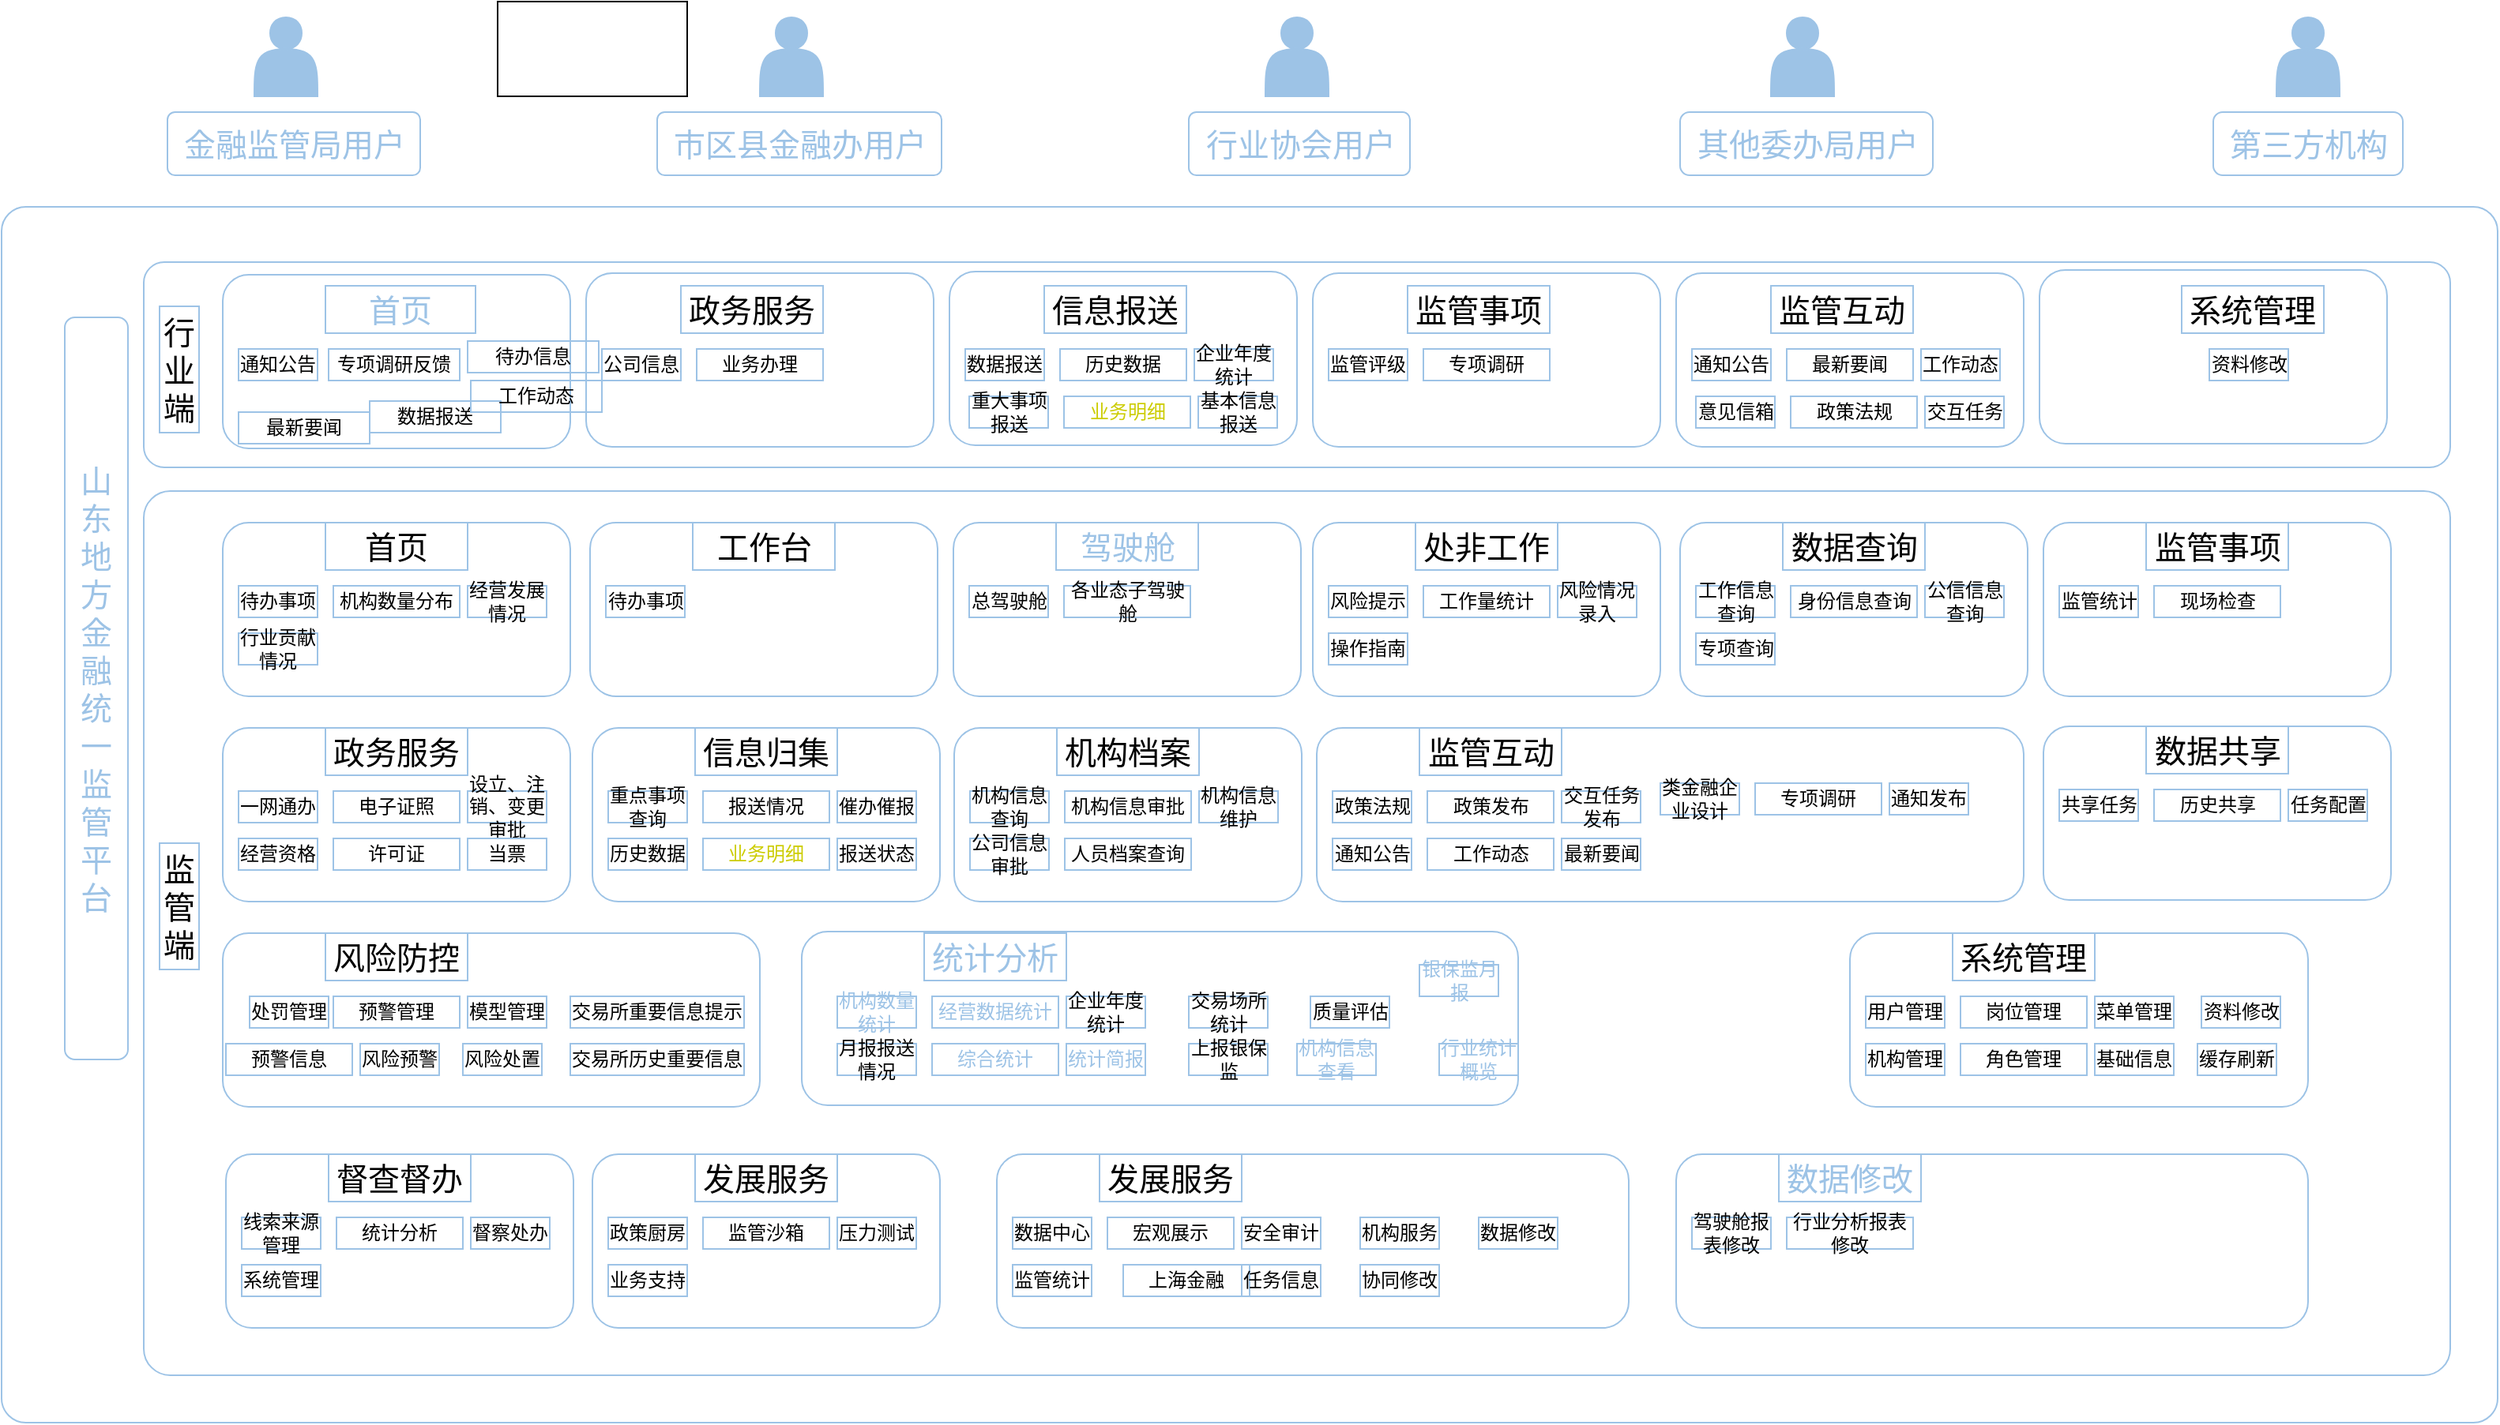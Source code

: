 <mxfile version="21.3.4" type="github">
  <diagram name="第 1 页" id="MV3o43IdLmot7RDqP8pI">
    <mxGraphModel dx="792" dy="514" grid="1" gridSize="10" guides="1" tooltips="1" connect="1" arrows="1" fold="1" page="1" pageScale="1" pageWidth="827" pageHeight="1169" math="0" shadow="0">
      <root>
        <mxCell id="0" />
        <mxCell id="1" parent="0" />
        <mxCell id="Glt5fxQ_8E8wL3YPpG3F-2" value="" style="shape=actor;whiteSpace=wrap;html=1;fillColor=#9DC3E6;strokeColor=#9DC3E6;" parent="1" vertex="1">
          <mxGeometry x="200" y="40" width="40" height="50" as="geometry" />
        </mxCell>
        <mxCell id="Glt5fxQ_8E8wL3YPpG3F-7" value="&lt;font color=&quot;#9dc3e6&quot;&gt;金融监管局用户&lt;/font&gt;" style="text;html=1;align=center;verticalAlign=middle;resizable=0;points=[];autosize=1;strokeColor=#9DC3E6;fillColor=none;fontSize=20;arcSize=12;rounded=1;imageWidth=24;" parent="1" vertex="1">
          <mxGeometry x="145" y="100" width="160" height="40" as="geometry" />
        </mxCell>
        <mxCell id="aRTXH67dhM7J8I6KlZtX-1" value="" style="rounded=1;whiteSpace=wrap;html=1;strokeColor=#9DC3E6;arcSize=2;" parent="1" vertex="1">
          <mxGeometry x="40" y="160" width="1580" height="770" as="geometry" />
        </mxCell>
        <mxCell id="aRTXH67dhM7J8I6KlZtX-2" value="" style="rounded=1;whiteSpace=wrap;html=1;strokeColor=#9DC3E6;arcSize=10;" parent="1" vertex="1">
          <mxGeometry x="130" y="195" width="1460" height="130" as="geometry" />
        </mxCell>
        <mxCell id="aRTXH67dhM7J8I6KlZtX-3" value="" style="rounded=1;whiteSpace=wrap;html=1;strokeColor=#9DC3E6;arcSize=3;" parent="1" vertex="1">
          <mxGeometry x="130" y="340" width="1460" height="560" as="geometry" />
        </mxCell>
        <mxCell id="aRTXH67dhM7J8I6KlZtX-5" value="&lt;font style=&quot;font-size: 20px;&quot;&gt;行业端&lt;/font&gt;" style="text;html=1;strokeColor=#9DC3E6;fillColor=none;align=center;verticalAlign=middle;whiteSpace=wrap;rounded=0;" parent="1" vertex="1">
          <mxGeometry x="140" y="223" width="25" height="80" as="geometry" />
        </mxCell>
        <mxCell id="aRTXH67dhM7J8I6KlZtX-6" value="监管端" style="text;html=1;strokeColor=#9DC3E6;fillColor=none;align=center;verticalAlign=middle;whiteSpace=wrap;rounded=0;fontSize=20;" parent="1" vertex="1">
          <mxGeometry x="140" y="563" width="25" height="80" as="geometry" />
        </mxCell>
        <mxCell id="aRTXH67dhM7J8I6KlZtX-10" value="&lt;font color=&quot;#9dc3e6&quot;&gt;山东地方金融统一监管平台&lt;/font&gt;" style="text;html=1;strokeColor=#9DC3E6;fillColor=none;align=center;verticalAlign=middle;whiteSpace=wrap;rounded=1;fontSize=20;arcSize=16;" parent="1" vertex="1">
          <mxGeometry x="80" y="230" width="40" height="470" as="geometry" />
        </mxCell>
        <mxCell id="aRTXH67dhM7J8I6KlZtX-11" value="" style="rounded=1;whiteSpace=wrap;html=1;strokeColor=#9DC3E6;" parent="1" vertex="1">
          <mxGeometry x="180" y="203" width="220" height="110" as="geometry" />
        </mxCell>
        <mxCell id="aRTXH67dhM7J8I6KlZtX-12" value="&lt;font color=&quot;#9dc3e6&quot;&gt;首页&lt;/font&gt;" style="text;html=1;strokeColor=#9DC3E6;fillColor=none;align=center;verticalAlign=middle;whiteSpace=wrap;rounded=0;fontSize=20;" parent="1" vertex="1">
          <mxGeometry x="245" y="210" width="95" height="30" as="geometry" />
        </mxCell>
        <mxCell id="aRTXH67dhM7J8I6KlZtX-17" value="&lt;font color=&quot;#9dc3e6&quot;&gt;市区县金融办用户&lt;/font&gt;" style="text;html=1;align=center;verticalAlign=middle;resizable=0;points=[];autosize=1;strokeColor=#9DC3E6;fillColor=none;fontSize=20;rounded=1;arcSize=12;" parent="1" vertex="1">
          <mxGeometry x="455" y="100" width="180" height="40" as="geometry" />
        </mxCell>
        <mxCell id="aRTXH67dhM7J8I6KlZtX-19" value="&lt;font color=&quot;#9dc3e6&quot;&gt;行业协会用户&lt;/font&gt;" style="text;html=1;align=center;verticalAlign=middle;resizable=0;points=[];autosize=1;strokeColor=#9DC3E6;fillColor=none;fontSize=20;rounded=1;arcSize=12;" parent="1" vertex="1">
          <mxGeometry x="791.5" y="100" width="140" height="40" as="geometry" />
        </mxCell>
        <mxCell id="aRTXH67dhM7J8I6KlZtX-21" value="&lt;font color=&quot;#9dc3e6&quot;&gt;其他委办局用户&lt;/font&gt;" style="text;html=1;align=center;verticalAlign=middle;resizable=0;points=[];autosize=1;strokeColor=#9DC3E6;fillColor=none;fontSize=20;rounded=1;" parent="1" vertex="1">
          <mxGeometry x="1102.5" y="100" width="160" height="40" as="geometry" />
        </mxCell>
        <mxCell id="aRTXH67dhM7J8I6KlZtX-23" value="&lt;font color=&quot;#9dc3e6&quot;&gt;第三方机构&lt;/font&gt;" style="text;html=1;align=center;verticalAlign=middle;resizable=0;points=[];autosize=1;strokeColor=#9DC3E6;fillColor=none;fontSize=20;rounded=1;" parent="1" vertex="1">
          <mxGeometry x="1440" y="100" width="120" height="40" as="geometry" />
        </mxCell>
        <mxCell id="aRTXH67dhM7J8I6KlZtX-24" value="&lt;p class=&quot;MsoNormal&quot;&gt;通知公告&lt;/p&gt;" style="text;html=1;strokeColor=#9DC3E6;fillColor=none;align=center;verticalAlign=middle;whiteSpace=wrap;rounded=0;" parent="1" vertex="1">
          <mxGeometry x="190" y="250" width="50" height="20" as="geometry" />
        </mxCell>
        <mxCell id="aRTXH67dhM7J8I6KlZtX-25" value="专项调研反馈" style="text;html=1;strokeColor=#9DC3E6;fillColor=none;align=center;verticalAlign=middle;whiteSpace=wrap;rounded=0;" parent="1" vertex="1">
          <mxGeometry x="247" y="250" width="83" height="20" as="geometry" />
        </mxCell>
        <mxCell id="aRTXH67dhM7J8I6KlZtX-28" value="" style="rounded=1;whiteSpace=wrap;html=1;strokeColor=#9DC3E6;" parent="1" vertex="1">
          <mxGeometry x="410" y="202" width="220" height="110" as="geometry" />
        </mxCell>
        <mxCell id="aRTXH67dhM7J8I6KlZtX-29" value="公司信息" style="text;html=1;strokeColor=#9DC3E6;fillColor=none;align=center;verticalAlign=middle;whiteSpace=wrap;rounded=0;" parent="1" vertex="1">
          <mxGeometry x="420" y="250" width="50" height="20" as="geometry" />
        </mxCell>
        <mxCell id="aRTXH67dhM7J8I6KlZtX-30" value="业务办理" style="text;html=1;strokeColor=#9DC3E6;fillColor=none;align=center;verticalAlign=middle;whiteSpace=wrap;rounded=0;" parent="1" vertex="1">
          <mxGeometry x="480" y="250" width="80" height="20" as="geometry" />
        </mxCell>
        <mxCell id="aRTXH67dhM7J8I6KlZtX-32" value="政务服务" style="text;html=1;strokeColor=#9DC3E6;fillColor=none;align=center;verticalAlign=middle;whiteSpace=wrap;rounded=0;fontSize=20;" parent="1" vertex="1">
          <mxGeometry x="470" y="210" width="90" height="30" as="geometry" />
        </mxCell>
        <mxCell id="aRTXH67dhM7J8I6KlZtX-39" value="" style="rounded=1;whiteSpace=wrap;html=1;strokeColor=#9DC3E6;" parent="1" vertex="1">
          <mxGeometry x="640" y="201" width="220" height="110" as="geometry" />
        </mxCell>
        <mxCell id="aRTXH67dhM7J8I6KlZtX-40" value="数据报送" style="text;html=1;strokeColor=#9DC3E6;fillColor=none;align=center;verticalAlign=middle;whiteSpace=wrap;rounded=0;" parent="1" vertex="1">
          <mxGeometry x="650" y="250" width="50" height="20" as="geometry" />
        </mxCell>
        <mxCell id="aRTXH67dhM7J8I6KlZtX-41" value="历史数据" style="text;html=1;strokeColor=#9DC3E6;fillColor=none;align=center;verticalAlign=middle;whiteSpace=wrap;rounded=0;" parent="1" vertex="1">
          <mxGeometry x="710" y="250" width="80" height="20" as="geometry" />
        </mxCell>
        <mxCell id="aRTXH67dhM7J8I6KlZtX-42" value="企业年度统计" style="text;html=1;strokeColor=#9DC3E6;fillColor=none;align=center;verticalAlign=middle;whiteSpace=wrap;rounded=0;" parent="1" vertex="1">
          <mxGeometry x="795" y="250" width="50" height="20" as="geometry" />
        </mxCell>
        <mxCell id="aRTXH67dhM7J8I6KlZtX-43" value="信息报送" style="text;html=1;strokeColor=#9DC3E6;fillColor=none;align=center;verticalAlign=middle;whiteSpace=wrap;rounded=0;fontSize=20;" parent="1" vertex="1">
          <mxGeometry x="700" y="210" width="90" height="30" as="geometry" />
        </mxCell>
        <mxCell id="aRTXH67dhM7J8I6KlZtX-44" value="重大事项报送" style="text;html=1;strokeColor=#9DC3E6;fillColor=none;align=center;verticalAlign=middle;whiteSpace=wrap;rounded=0;" parent="1" vertex="1">
          <mxGeometry x="652.5" y="280" width="50" height="20" as="geometry" />
        </mxCell>
        <mxCell id="aRTXH67dhM7J8I6KlZtX-45" value="&lt;font&gt;业务明细&lt;/font&gt;" style="text;html=1;strokeColor=#9DC3E6;fillColor=none;align=center;verticalAlign=middle;whiteSpace=wrap;rounded=0;fontColor=#CCCC00;" parent="1" vertex="1">
          <mxGeometry x="712.5" y="280" width="80" height="20" as="geometry" />
        </mxCell>
        <mxCell id="aRTXH67dhM7J8I6KlZtX-46" value="基本信息报送" style="text;html=1;strokeColor=#9DC3E6;fillColor=none;align=center;verticalAlign=middle;whiteSpace=wrap;rounded=0;" parent="1" vertex="1">
          <mxGeometry x="797.5" y="280" width="50" height="20" as="geometry" />
        </mxCell>
        <mxCell id="aRTXH67dhM7J8I6KlZtX-47" value="" style="rounded=1;whiteSpace=wrap;html=1;strokeColor=#9DC3E6;" parent="1" vertex="1">
          <mxGeometry x="870" y="202" width="220" height="110" as="geometry" />
        </mxCell>
        <mxCell id="aRTXH67dhM7J8I6KlZtX-48" value="监管评级" style="text;html=1;strokeColor=#9DC3E6;fillColor=none;align=center;verticalAlign=middle;whiteSpace=wrap;rounded=0;" parent="1" vertex="1">
          <mxGeometry x="880" y="250" width="50" height="20" as="geometry" />
        </mxCell>
        <mxCell id="aRTXH67dhM7J8I6KlZtX-49" value="专项调研" style="text;html=1;strokeColor=#9DC3E6;fillColor=none;align=center;verticalAlign=middle;whiteSpace=wrap;rounded=0;" parent="1" vertex="1">
          <mxGeometry x="940" y="250" width="80" height="20" as="geometry" />
        </mxCell>
        <mxCell id="aRTXH67dhM7J8I6KlZtX-51" value="监管事项" style="text;html=1;strokeColor=#9DC3E6;fillColor=none;align=center;verticalAlign=middle;whiteSpace=wrap;rounded=0;fontSize=20;" parent="1" vertex="1">
          <mxGeometry x="930" y="210" width="90" height="30" as="geometry" />
        </mxCell>
        <mxCell id="aRTXH67dhM7J8I6KlZtX-60" value="" style="rounded=1;whiteSpace=wrap;html=1;strokeColor=#9DC3E6;" parent="1" vertex="1">
          <mxGeometry x="1100" y="202" width="220" height="110" as="geometry" />
        </mxCell>
        <mxCell id="aRTXH67dhM7J8I6KlZtX-61" value="通知公告" style="text;html=1;strokeColor=#9DC3E6;fillColor=none;align=center;verticalAlign=middle;whiteSpace=wrap;rounded=0;" parent="1" vertex="1">
          <mxGeometry x="1110" y="250" width="50" height="20" as="geometry" />
        </mxCell>
        <mxCell id="aRTXH67dhM7J8I6KlZtX-62" value="最新要闻" style="text;html=1;strokeColor=#9DC3E6;fillColor=none;align=center;verticalAlign=middle;whiteSpace=wrap;rounded=0;" parent="1" vertex="1">
          <mxGeometry x="1170" y="250" width="80" height="20" as="geometry" />
        </mxCell>
        <mxCell id="aRTXH67dhM7J8I6KlZtX-63" value="工作动态" style="text;html=1;strokeColor=#9DC3E6;fillColor=none;align=center;verticalAlign=middle;whiteSpace=wrap;rounded=0;" parent="1" vertex="1">
          <mxGeometry x="1255" y="250" width="50" height="20" as="geometry" />
        </mxCell>
        <mxCell id="aRTXH67dhM7J8I6KlZtX-64" value="监管互动" style="text;html=1;strokeColor=#9DC3E6;fillColor=none;align=center;verticalAlign=middle;whiteSpace=wrap;rounded=0;fontSize=20;" parent="1" vertex="1">
          <mxGeometry x="1160" y="210" width="90" height="30" as="geometry" />
        </mxCell>
        <mxCell id="aRTXH67dhM7J8I6KlZtX-65" value="意见信箱" style="text;html=1;strokeColor=#9DC3E6;fillColor=none;align=center;verticalAlign=middle;whiteSpace=wrap;rounded=0;" parent="1" vertex="1">
          <mxGeometry x="1112.5" y="280" width="50" height="20" as="geometry" />
        </mxCell>
        <mxCell id="aRTXH67dhM7J8I6KlZtX-66" value="政策法规" style="text;html=1;strokeColor=#9DC3E6;fillColor=none;align=center;verticalAlign=middle;whiteSpace=wrap;rounded=0;" parent="1" vertex="1">
          <mxGeometry x="1172.5" y="280" width="80" height="20" as="geometry" />
        </mxCell>
        <mxCell id="aRTXH67dhM7J8I6KlZtX-67" value="交互任务" style="text;html=1;strokeColor=#9DC3E6;fillColor=none;align=center;verticalAlign=middle;whiteSpace=wrap;rounded=0;" parent="1" vertex="1">
          <mxGeometry x="1257.5" y="280" width="50" height="20" as="geometry" />
        </mxCell>
        <mxCell id="aRTXH67dhM7J8I6KlZtX-74" value="" style="rounded=1;whiteSpace=wrap;html=1;strokeColor=#9DC3E6;" parent="1" vertex="1">
          <mxGeometry x="1330" y="200" width="220" height="110" as="geometry" />
        </mxCell>
        <mxCell id="aRTXH67dhM7J8I6KlZtX-75" value="资料修改" style="text;html=1;strokeColor=#9DC3E6;fillColor=none;align=center;verticalAlign=middle;whiteSpace=wrap;rounded=0;" parent="1" vertex="1">
          <mxGeometry x="1437.5" y="250" width="50" height="20" as="geometry" />
        </mxCell>
        <mxCell id="aRTXH67dhM7J8I6KlZtX-78" value="系统管理" style="text;html=1;strokeColor=#9DC3E6;fillColor=none;align=center;verticalAlign=middle;whiteSpace=wrap;rounded=0;fontSize=20;" parent="1" vertex="1">
          <mxGeometry x="1420" y="210" width="90" height="30" as="geometry" />
        </mxCell>
        <mxCell id="aRTXH67dhM7J8I6KlZtX-82" value="" style="rounded=1;whiteSpace=wrap;html=1;strokeColor=#9DC3E6;" parent="1" vertex="1">
          <mxGeometry x="180" y="360" width="220" height="110" as="geometry" />
        </mxCell>
        <mxCell id="aRTXH67dhM7J8I6KlZtX-83" value="首页" style="text;html=1;strokeColor=#9DC3E6;fillColor=none;align=center;verticalAlign=middle;whiteSpace=wrap;rounded=0;fontSize=20;" parent="1" vertex="1">
          <mxGeometry x="245" y="360" width="90" height="30" as="geometry" />
        </mxCell>
        <mxCell id="aRTXH67dhM7J8I6KlZtX-84" value="待办事项" style="text;html=1;strokeColor=#9DC3E6;fillColor=none;align=center;verticalAlign=middle;whiteSpace=wrap;rounded=0;" parent="1" vertex="1">
          <mxGeometry x="190" y="400" width="50" height="20" as="geometry" />
        </mxCell>
        <mxCell id="aRTXH67dhM7J8I6KlZtX-85" value="&lt;p class=&quot;MsoNormal&quot;&gt;机构数量分布&lt;/p&gt;" style="text;html=1;strokeColor=#9DC3E6;fillColor=none;align=center;verticalAlign=middle;whiteSpace=wrap;rounded=0;" parent="1" vertex="1">
          <mxGeometry x="250" y="400" width="80" height="20" as="geometry" />
        </mxCell>
        <mxCell id="aRTXH67dhM7J8I6KlZtX-86" value="&lt;p class=&quot;MsoNormal&quot;&gt;经营发展情况&lt;/p&gt;" style="text;html=1;strokeColor=#9DC3E6;fillColor=none;align=center;verticalAlign=middle;whiteSpace=wrap;rounded=0;" parent="1" vertex="1">
          <mxGeometry x="335" y="400" width="50" height="20" as="geometry" />
        </mxCell>
        <mxCell id="aRTXH67dhM7J8I6KlZtX-87" value="&lt;p class=&quot;MsoNormal&quot;&gt;行业贡献情况&lt;/p&gt;" style="text;html=1;strokeColor=#9DC3E6;fillColor=none;align=center;verticalAlign=middle;whiteSpace=wrap;rounded=0;" parent="1" vertex="1">
          <mxGeometry x="190" y="430" width="50" height="20" as="geometry" />
        </mxCell>
        <mxCell id="aRTXH67dhM7J8I6KlZtX-90" value="" style="rounded=1;whiteSpace=wrap;html=1;strokeColor=#9DC3E6;" parent="1" vertex="1">
          <mxGeometry x="412.5" y="360" width="220" height="110" as="geometry" />
        </mxCell>
        <mxCell id="aRTXH67dhM7J8I6KlZtX-91" value="工作台" style="text;html=1;strokeColor=#9DC3E6;fillColor=none;align=center;verticalAlign=middle;whiteSpace=wrap;rounded=0;fontSize=20;" parent="1" vertex="1">
          <mxGeometry x="477.5" y="360" width="90" height="30" as="geometry" />
        </mxCell>
        <mxCell id="aRTXH67dhM7J8I6KlZtX-92" value="待办事项" style="text;html=1;strokeColor=#9DC3E6;fillColor=none;align=center;verticalAlign=middle;whiteSpace=wrap;rounded=0;" parent="1" vertex="1">
          <mxGeometry x="422.5" y="400" width="50" height="20" as="geometry" />
        </mxCell>
        <mxCell id="aRTXH67dhM7J8I6KlZtX-98" value="" style="rounded=1;whiteSpace=wrap;html=1;strokeColor=#9DC3E6;" parent="1" vertex="1">
          <mxGeometry x="642.5" y="360" width="220" height="110" as="geometry" />
        </mxCell>
        <mxCell id="aRTXH67dhM7J8I6KlZtX-99" value="&lt;font color=&quot;#9dc3e6&quot;&gt;驾驶舱&lt;/font&gt;" style="text;html=1;strokeColor=#9DC3E6;fillColor=none;align=center;verticalAlign=middle;whiteSpace=wrap;rounded=0;fontSize=20;" parent="1" vertex="1">
          <mxGeometry x="707.5" y="360" width="90" height="30" as="geometry" />
        </mxCell>
        <mxCell id="aRTXH67dhM7J8I6KlZtX-100" value="总驾驶舱" style="text;html=1;strokeColor=#9DC3E6;fillColor=none;align=center;verticalAlign=middle;whiteSpace=wrap;rounded=0;" parent="1" vertex="1">
          <mxGeometry x="652.5" y="400" width="50" height="20" as="geometry" />
        </mxCell>
        <mxCell id="aRTXH67dhM7J8I6KlZtX-101" value="各业态子驾驶舱" style="text;html=1;strokeColor=#9DC3E6;fillColor=none;align=center;verticalAlign=middle;whiteSpace=wrap;rounded=0;" parent="1" vertex="1">
          <mxGeometry x="712.5" y="400" width="80" height="20" as="geometry" />
        </mxCell>
        <mxCell id="aRTXH67dhM7J8I6KlZtX-106" value="" style="rounded=1;whiteSpace=wrap;html=1;strokeColor=#9DC3E6;" parent="1" vertex="1">
          <mxGeometry x="870" y="360" width="220" height="110" as="geometry" />
        </mxCell>
        <mxCell id="aRTXH67dhM7J8I6KlZtX-107" value="处非工作" style="text;html=1;strokeColor=#9DC3E6;fillColor=none;align=center;verticalAlign=middle;whiteSpace=wrap;rounded=0;fontSize=20;" parent="1" vertex="1">
          <mxGeometry x="935" y="360" width="90" height="30" as="geometry" />
        </mxCell>
        <mxCell id="aRTXH67dhM7J8I6KlZtX-108" value="风险提示" style="text;html=1;strokeColor=#9DC3E6;fillColor=none;align=center;verticalAlign=middle;whiteSpace=wrap;rounded=0;" parent="1" vertex="1">
          <mxGeometry x="880" y="400" width="50" height="20" as="geometry" />
        </mxCell>
        <mxCell id="aRTXH67dhM7J8I6KlZtX-109" value="工作量统计" style="text;html=1;strokeColor=#9DC3E6;fillColor=none;align=center;verticalAlign=middle;whiteSpace=wrap;rounded=0;" parent="1" vertex="1">
          <mxGeometry x="940" y="400" width="80" height="20" as="geometry" />
        </mxCell>
        <mxCell id="aRTXH67dhM7J8I6KlZtX-110" value="风险情况录入" style="text;html=1;strokeColor=#9DC3E6;fillColor=none;align=center;verticalAlign=middle;whiteSpace=wrap;rounded=0;" parent="1" vertex="1">
          <mxGeometry x="1025" y="400" width="50" height="20" as="geometry" />
        </mxCell>
        <mxCell id="aRTXH67dhM7J8I6KlZtX-111" value="操作指南" style="text;html=1;strokeColor=#9DC3E6;fillColor=none;align=center;verticalAlign=middle;whiteSpace=wrap;rounded=0;" parent="1" vertex="1">
          <mxGeometry x="880" y="430" width="50" height="20" as="geometry" />
        </mxCell>
        <mxCell id="aRTXH67dhM7J8I6KlZtX-114" value="" style="rounded=1;whiteSpace=wrap;html=1;strokeColor=#9DC3E6;" parent="1" vertex="1">
          <mxGeometry x="1102.5" y="360" width="220" height="110" as="geometry" />
        </mxCell>
        <mxCell id="aRTXH67dhM7J8I6KlZtX-115" value="数据查询" style="text;html=1;strokeColor=#9DC3E6;fillColor=none;align=center;verticalAlign=middle;whiteSpace=wrap;rounded=0;fontSize=20;" parent="1" vertex="1">
          <mxGeometry x="1167.5" y="360" width="90" height="30" as="geometry" />
        </mxCell>
        <mxCell id="aRTXH67dhM7J8I6KlZtX-116" value="工作信息查询" style="text;html=1;strokeColor=#9DC3E6;fillColor=none;align=center;verticalAlign=middle;whiteSpace=wrap;rounded=0;" parent="1" vertex="1">
          <mxGeometry x="1112.5" y="400" width="50" height="20" as="geometry" />
        </mxCell>
        <mxCell id="aRTXH67dhM7J8I6KlZtX-117" value="身份信息查询" style="text;html=1;strokeColor=#9DC3E6;fillColor=none;align=center;verticalAlign=middle;whiteSpace=wrap;rounded=0;" parent="1" vertex="1">
          <mxGeometry x="1172.5" y="400" width="80" height="20" as="geometry" />
        </mxCell>
        <mxCell id="aRTXH67dhM7J8I6KlZtX-118" value="公信信息查询" style="text;html=1;strokeColor=#9DC3E6;fillColor=none;align=center;verticalAlign=middle;whiteSpace=wrap;rounded=0;" parent="1" vertex="1">
          <mxGeometry x="1257.5" y="400" width="50" height="20" as="geometry" />
        </mxCell>
        <mxCell id="aRTXH67dhM7J8I6KlZtX-119" value="专项查询" style="text;html=1;strokeColor=#9DC3E6;fillColor=none;align=center;verticalAlign=middle;whiteSpace=wrap;rounded=0;" parent="1" vertex="1">
          <mxGeometry x="1112.5" y="430" width="50" height="20" as="geometry" />
        </mxCell>
        <mxCell id="aRTXH67dhM7J8I6KlZtX-122" value="" style="rounded=1;whiteSpace=wrap;html=1;strokeColor=#9DC3E6;" parent="1" vertex="1">
          <mxGeometry x="1332.5" y="360" width="220" height="110" as="geometry" />
        </mxCell>
        <mxCell id="aRTXH67dhM7J8I6KlZtX-123" value="监管事项" style="text;html=1;strokeColor=#9DC3E6;fillColor=none;align=center;verticalAlign=middle;whiteSpace=wrap;rounded=0;fontSize=20;" parent="1" vertex="1">
          <mxGeometry x="1397.5" y="360" width="90" height="30" as="geometry" />
        </mxCell>
        <mxCell id="aRTXH67dhM7J8I6KlZtX-124" value="监管统计" style="text;html=1;strokeColor=#9DC3E6;fillColor=none;align=center;verticalAlign=middle;whiteSpace=wrap;rounded=0;" parent="1" vertex="1">
          <mxGeometry x="1342.5" y="400" width="50" height="20" as="geometry" />
        </mxCell>
        <mxCell id="aRTXH67dhM7J8I6KlZtX-125" value="现场检查" style="text;html=1;strokeColor=#9DC3E6;fillColor=none;align=center;verticalAlign=middle;whiteSpace=wrap;rounded=0;" parent="1" vertex="1">
          <mxGeometry x="1402.5" y="400" width="80" height="20" as="geometry" />
        </mxCell>
        <mxCell id="aRTXH67dhM7J8I6KlZtX-130" value="" style="rounded=1;whiteSpace=wrap;html=1;strokeColor=#9DC3E6;" parent="1" vertex="1">
          <mxGeometry x="180" y="490" width="220" height="110" as="geometry" />
        </mxCell>
        <mxCell id="aRTXH67dhM7J8I6KlZtX-131" value="政务服务" style="text;html=1;strokeColor=#9DC3E6;fillColor=none;align=center;verticalAlign=middle;whiteSpace=wrap;rounded=0;fontSize=20;" parent="1" vertex="1">
          <mxGeometry x="245" y="490" width="90" height="30" as="geometry" />
        </mxCell>
        <mxCell id="aRTXH67dhM7J8I6KlZtX-132" value="一网通办" style="text;html=1;strokeColor=#9DC3E6;fillColor=none;align=center;verticalAlign=middle;whiteSpace=wrap;rounded=0;" parent="1" vertex="1">
          <mxGeometry x="190" y="530" width="50" height="20" as="geometry" />
        </mxCell>
        <mxCell id="aRTXH67dhM7J8I6KlZtX-133" value="电子证照" style="text;html=1;strokeColor=#9DC3E6;fillColor=none;align=center;verticalAlign=middle;whiteSpace=wrap;rounded=0;" parent="1" vertex="1">
          <mxGeometry x="250" y="530" width="80" height="20" as="geometry" />
        </mxCell>
        <mxCell id="aRTXH67dhM7J8I6KlZtX-134" value="设立、注销、变更审批" style="text;html=1;strokeColor=#9DC3E6;fillColor=none;align=center;verticalAlign=middle;whiteSpace=wrap;rounded=0;" parent="1" vertex="1">
          <mxGeometry x="335" y="530" width="50" height="20" as="geometry" />
        </mxCell>
        <mxCell id="aRTXH67dhM7J8I6KlZtX-135" value="经营资格" style="text;html=1;strokeColor=#9DC3E6;fillColor=none;align=center;verticalAlign=middle;whiteSpace=wrap;rounded=0;" parent="1" vertex="1">
          <mxGeometry x="190" y="560" width="50" height="20" as="geometry" />
        </mxCell>
        <mxCell id="aRTXH67dhM7J8I6KlZtX-136" value="许可证" style="text;html=1;strokeColor=#9DC3E6;fillColor=none;align=center;verticalAlign=middle;whiteSpace=wrap;rounded=0;" parent="1" vertex="1">
          <mxGeometry x="250" y="560" width="80" height="20" as="geometry" />
        </mxCell>
        <mxCell id="aRTXH67dhM7J8I6KlZtX-137" value="当票" style="text;html=1;strokeColor=#9DC3E6;fillColor=none;align=center;verticalAlign=middle;whiteSpace=wrap;rounded=0;" parent="1" vertex="1">
          <mxGeometry x="335" y="560" width="50" height="20" as="geometry" />
        </mxCell>
        <mxCell id="aRTXH67dhM7J8I6KlZtX-138" value="" style="rounded=1;whiteSpace=wrap;html=1;strokeColor=#9DC3E6;" parent="1" vertex="1">
          <mxGeometry x="414" y="490" width="220" height="110" as="geometry" />
        </mxCell>
        <mxCell id="aRTXH67dhM7J8I6KlZtX-139" value="信息归集" style="text;html=1;strokeColor=#9DC3E6;fillColor=none;align=center;verticalAlign=middle;whiteSpace=wrap;rounded=0;fontSize=20;" parent="1" vertex="1">
          <mxGeometry x="479" y="490" width="90" height="30" as="geometry" />
        </mxCell>
        <mxCell id="aRTXH67dhM7J8I6KlZtX-140" value="重点事项查询" style="text;html=1;strokeColor=#9DC3E6;fillColor=none;align=center;verticalAlign=middle;whiteSpace=wrap;rounded=0;" parent="1" vertex="1">
          <mxGeometry x="424" y="530" width="50" height="20" as="geometry" />
        </mxCell>
        <mxCell id="aRTXH67dhM7J8I6KlZtX-141" value="报送情况" style="text;html=1;strokeColor=#9DC3E6;fillColor=none;align=center;verticalAlign=middle;whiteSpace=wrap;rounded=0;" parent="1" vertex="1">
          <mxGeometry x="484" y="530" width="80" height="20" as="geometry" />
        </mxCell>
        <mxCell id="aRTXH67dhM7J8I6KlZtX-142" value="催办催报" style="text;html=1;strokeColor=#9DC3E6;fillColor=none;align=center;verticalAlign=middle;whiteSpace=wrap;rounded=0;" parent="1" vertex="1">
          <mxGeometry x="569" y="530" width="50" height="20" as="geometry" />
        </mxCell>
        <mxCell id="aRTXH67dhM7J8I6KlZtX-143" value="历史数据" style="text;html=1;strokeColor=#9DC3E6;fillColor=none;align=center;verticalAlign=middle;whiteSpace=wrap;rounded=0;" parent="1" vertex="1">
          <mxGeometry x="424" y="560" width="50" height="20" as="geometry" />
        </mxCell>
        <mxCell id="aRTXH67dhM7J8I6KlZtX-144" value="业务明细" style="text;html=1;strokeColor=#9DC3E6;fillColor=none;align=center;verticalAlign=middle;whiteSpace=wrap;rounded=0;fontColor=#CCCC00;" parent="1" vertex="1">
          <mxGeometry x="484" y="560" width="80" height="20" as="geometry" />
        </mxCell>
        <mxCell id="aRTXH67dhM7J8I6KlZtX-145" value="报送状态" style="text;html=1;strokeColor=#9DC3E6;fillColor=none;align=center;verticalAlign=middle;whiteSpace=wrap;rounded=0;" parent="1" vertex="1">
          <mxGeometry x="569" y="560" width="50" height="20" as="geometry" />
        </mxCell>
        <mxCell id="aRTXH67dhM7J8I6KlZtX-146" value="" style="rounded=1;whiteSpace=wrap;html=1;strokeColor=#9DC3E6;" parent="1" vertex="1">
          <mxGeometry x="643" y="490" width="220" height="110" as="geometry" />
        </mxCell>
        <mxCell id="aRTXH67dhM7J8I6KlZtX-147" value="机构档案" style="text;html=1;strokeColor=#9DC3E6;fillColor=none;align=center;verticalAlign=middle;whiteSpace=wrap;rounded=0;fontSize=20;" parent="1" vertex="1">
          <mxGeometry x="708" y="490" width="90" height="30" as="geometry" />
        </mxCell>
        <mxCell id="aRTXH67dhM7J8I6KlZtX-148" value="机构信息查询" style="text;html=1;strokeColor=#9DC3E6;fillColor=none;align=center;verticalAlign=middle;whiteSpace=wrap;rounded=0;" parent="1" vertex="1">
          <mxGeometry x="653" y="530" width="50" height="20" as="geometry" />
        </mxCell>
        <mxCell id="aRTXH67dhM7J8I6KlZtX-149" value="机构信息审批" style="text;html=1;strokeColor=#9DC3E6;fillColor=none;align=center;verticalAlign=middle;whiteSpace=wrap;rounded=0;" parent="1" vertex="1">
          <mxGeometry x="713" y="530" width="80" height="20" as="geometry" />
        </mxCell>
        <mxCell id="aRTXH67dhM7J8I6KlZtX-150" value="机构信息维护" style="text;html=1;strokeColor=#9DC3E6;fillColor=none;align=center;verticalAlign=middle;whiteSpace=wrap;rounded=0;" parent="1" vertex="1">
          <mxGeometry x="798" y="530" width="50" height="20" as="geometry" />
        </mxCell>
        <mxCell id="aRTXH67dhM7J8I6KlZtX-151" value="公司信息审批" style="text;html=1;strokeColor=#9DC3E6;fillColor=none;align=center;verticalAlign=middle;whiteSpace=wrap;rounded=0;" parent="1" vertex="1">
          <mxGeometry x="653" y="560" width="50" height="20" as="geometry" />
        </mxCell>
        <mxCell id="aRTXH67dhM7J8I6KlZtX-152" value="人员档案查询" style="text;html=1;strokeColor=#9DC3E6;fillColor=none;align=center;verticalAlign=middle;whiteSpace=wrap;rounded=0;" parent="1" vertex="1">
          <mxGeometry x="713" y="560" width="80" height="20" as="geometry" />
        </mxCell>
        <mxCell id="aRTXH67dhM7J8I6KlZtX-154" value="" style="rounded=1;whiteSpace=wrap;html=1;strokeColor=#9DC3E6;" parent="1" vertex="1">
          <mxGeometry x="872.5" y="490" width="447.5" height="110" as="geometry" />
        </mxCell>
        <mxCell id="aRTXH67dhM7J8I6KlZtX-155" value="监管互动" style="text;html=1;strokeColor=#9DC3E6;fillColor=none;align=center;verticalAlign=middle;whiteSpace=wrap;rounded=0;fontSize=20;" parent="1" vertex="1">
          <mxGeometry x="937.5" y="490" width="90" height="30" as="geometry" />
        </mxCell>
        <mxCell id="aRTXH67dhM7J8I6KlZtX-156" value="政策法规" style="text;html=1;strokeColor=#9DC3E6;fillColor=none;align=center;verticalAlign=middle;whiteSpace=wrap;rounded=0;" parent="1" vertex="1">
          <mxGeometry x="882.5" y="530" width="50" height="20" as="geometry" />
        </mxCell>
        <mxCell id="aRTXH67dhM7J8I6KlZtX-157" value="政策发布" style="text;html=1;strokeColor=#9DC3E6;fillColor=none;align=center;verticalAlign=middle;whiteSpace=wrap;rounded=0;" parent="1" vertex="1">
          <mxGeometry x="942.5" y="530" width="80" height="20" as="geometry" />
        </mxCell>
        <mxCell id="aRTXH67dhM7J8I6KlZtX-158" value="交互任务发布" style="text;html=1;strokeColor=#9DC3E6;fillColor=none;align=center;verticalAlign=middle;whiteSpace=wrap;rounded=0;" parent="1" vertex="1">
          <mxGeometry x="1027.5" y="530" width="50" height="20" as="geometry" />
        </mxCell>
        <mxCell id="aRTXH67dhM7J8I6KlZtX-159" value="通知公告" style="text;html=1;strokeColor=#9DC3E6;fillColor=none;align=center;verticalAlign=middle;whiteSpace=wrap;rounded=0;" parent="1" vertex="1">
          <mxGeometry x="882.5" y="560" width="50" height="20" as="geometry" />
        </mxCell>
        <mxCell id="aRTXH67dhM7J8I6KlZtX-160" value="工作动态" style="text;html=1;strokeColor=#9DC3E6;fillColor=none;align=center;verticalAlign=middle;whiteSpace=wrap;rounded=0;" parent="1" vertex="1">
          <mxGeometry x="942.5" y="560" width="80" height="20" as="geometry" />
        </mxCell>
        <mxCell id="aRTXH67dhM7J8I6KlZtX-161" value="最新要闻" style="text;html=1;strokeColor=#9DC3E6;fillColor=none;align=center;verticalAlign=middle;whiteSpace=wrap;rounded=0;" parent="1" vertex="1">
          <mxGeometry x="1027.5" y="560" width="50" height="20" as="geometry" />
        </mxCell>
        <mxCell id="aRTXH67dhM7J8I6KlZtX-162" value="" style="rounded=1;whiteSpace=wrap;html=1;strokeColor=#9DC3E6;" parent="1" vertex="1">
          <mxGeometry x="1332.5" y="489" width="220" height="110" as="geometry" />
        </mxCell>
        <mxCell id="aRTXH67dhM7J8I6KlZtX-163" value="数据共享" style="text;html=1;strokeColor=#9DC3E6;fillColor=none;align=center;verticalAlign=middle;whiteSpace=wrap;rounded=0;fontSize=20;" parent="1" vertex="1">
          <mxGeometry x="1397.5" y="489" width="90" height="30" as="geometry" />
        </mxCell>
        <mxCell id="aRTXH67dhM7J8I6KlZtX-164" value="共享任务" style="text;html=1;strokeColor=#9DC3E6;fillColor=none;align=center;verticalAlign=middle;whiteSpace=wrap;rounded=0;" parent="1" vertex="1">
          <mxGeometry x="1342.5" y="529" width="50" height="20" as="geometry" />
        </mxCell>
        <mxCell id="aRTXH67dhM7J8I6KlZtX-165" value="历史共享" style="text;html=1;strokeColor=#9DC3E6;fillColor=none;align=center;verticalAlign=middle;whiteSpace=wrap;rounded=0;" parent="1" vertex="1">
          <mxGeometry x="1402.5" y="529" width="80" height="20" as="geometry" />
        </mxCell>
        <mxCell id="aRTXH67dhM7J8I6KlZtX-166" value="任务配置" style="text;html=1;strokeColor=#9DC3E6;fillColor=none;align=center;verticalAlign=middle;whiteSpace=wrap;rounded=0;" parent="1" vertex="1">
          <mxGeometry x="1487.5" y="529" width="50" height="20" as="geometry" />
        </mxCell>
        <mxCell id="aRTXH67dhM7J8I6KlZtX-170" value="" style="rounded=1;whiteSpace=wrap;html=1;strokeColor=#9DC3E6;" parent="1" vertex="1">
          <mxGeometry x="180" y="620" width="340" height="110" as="geometry" />
        </mxCell>
        <mxCell id="aRTXH67dhM7J8I6KlZtX-171" value="风险防控" style="text;html=1;strokeColor=#9DC3E6;fillColor=none;align=center;verticalAlign=middle;whiteSpace=wrap;rounded=0;fontSize=20;" parent="1" vertex="1">
          <mxGeometry x="245" y="620" width="90" height="30" as="geometry" />
        </mxCell>
        <mxCell id="aRTXH67dhM7J8I6KlZtX-172" value="处罚管理" style="text;html=1;strokeColor=#9DC3E6;fillColor=none;align=center;verticalAlign=middle;whiteSpace=wrap;rounded=0;" parent="1" vertex="1">
          <mxGeometry x="197" y="660" width="50" height="20" as="geometry" />
        </mxCell>
        <mxCell id="aRTXH67dhM7J8I6KlZtX-173" value="预警管理" style="text;html=1;strokeColor=#9DC3E6;fillColor=none;align=center;verticalAlign=middle;whiteSpace=wrap;rounded=0;" parent="1" vertex="1">
          <mxGeometry x="250" y="660" width="80" height="20" as="geometry" />
        </mxCell>
        <mxCell id="aRTXH67dhM7J8I6KlZtX-174" value="模型管理" style="text;html=1;strokeColor=#9DC3E6;fillColor=none;align=center;verticalAlign=middle;whiteSpace=wrap;rounded=0;" parent="1" vertex="1">
          <mxGeometry x="335" y="660" width="50" height="20" as="geometry" />
        </mxCell>
        <mxCell id="aRTXH67dhM7J8I6KlZtX-175" value="交易所历史重要信息" style="text;html=1;strokeColor=#9DC3E6;fillColor=none;align=center;verticalAlign=middle;whiteSpace=wrap;rounded=0;" parent="1" vertex="1">
          <mxGeometry x="400" y="690" width="110" height="20" as="geometry" />
        </mxCell>
        <mxCell id="aRTXH67dhM7J8I6KlZtX-176" value="预警信息" style="text;html=1;strokeColor=#9DC3E6;fillColor=none;align=center;verticalAlign=middle;whiteSpace=wrap;rounded=0;" parent="1" vertex="1">
          <mxGeometry x="182" y="690" width="80" height="20" as="geometry" />
        </mxCell>
        <mxCell id="aRTXH67dhM7J8I6KlZtX-177" value="风险预警" style="text;html=1;strokeColor=#9DC3E6;fillColor=none;align=center;verticalAlign=middle;whiteSpace=wrap;rounded=0;" parent="1" vertex="1">
          <mxGeometry x="267" y="690" width="50" height="20" as="geometry" />
        </mxCell>
        <mxCell id="aRTXH67dhM7J8I6KlZtX-211" value="" style="rounded=1;whiteSpace=wrap;html=1;strokeColor=#9DC3E6;" parent="1" vertex="1">
          <mxGeometry x="546.5" y="619" width="453.5" height="110" as="geometry" />
        </mxCell>
        <mxCell id="aRTXH67dhM7J8I6KlZtX-212" value="&lt;font color=&quot;#9dc3e6&quot;&gt;统计分析&lt;/font&gt;" style="text;html=1;strokeColor=#9DC3E6;fillColor=none;align=center;verticalAlign=middle;whiteSpace=wrap;rounded=0;fontSize=20;" parent="1" vertex="1">
          <mxGeometry x="624" y="620" width="90" height="30" as="geometry" />
        </mxCell>
        <mxCell id="aRTXH67dhM7J8I6KlZtX-213" value="&lt;font color=&quot;#9dc3e6&quot;&gt;机构数量统计&lt;/font&gt;" style="text;html=1;strokeColor=#9DC3E6;fillColor=none;align=center;verticalAlign=middle;whiteSpace=wrap;rounded=0;" parent="1" vertex="1">
          <mxGeometry x="569" y="660" width="50" height="20" as="geometry" />
        </mxCell>
        <mxCell id="aRTXH67dhM7J8I6KlZtX-214" value="&lt;font color=&quot;#9dc3e6&quot;&gt;经营数据统计&lt;/font&gt;" style="text;html=1;strokeColor=#9DC3E6;fillColor=none;align=center;verticalAlign=middle;whiteSpace=wrap;rounded=0;" parent="1" vertex="1">
          <mxGeometry x="629" y="660" width="80" height="20" as="geometry" />
        </mxCell>
        <mxCell id="aRTXH67dhM7J8I6KlZtX-215" value="企业年度统计" style="text;html=1;strokeColor=#9DC3E6;fillColor=none;align=center;verticalAlign=middle;whiteSpace=wrap;rounded=0;" parent="1" vertex="1">
          <mxGeometry x="714" y="660" width="50" height="20" as="geometry" />
        </mxCell>
        <mxCell id="aRTXH67dhM7J8I6KlZtX-216" value="月报报送情况" style="text;html=1;strokeColor=#9DC3E6;fillColor=none;align=center;verticalAlign=middle;whiteSpace=wrap;rounded=0;" parent="1" vertex="1">
          <mxGeometry x="569" y="690" width="50" height="20" as="geometry" />
        </mxCell>
        <mxCell id="aRTXH67dhM7J8I6KlZtX-217" value="&lt;font color=&quot;#9dc3e6&quot;&gt;综合统计&lt;/font&gt;" style="text;html=1;strokeColor=#9DC3E6;fillColor=none;align=center;verticalAlign=middle;whiteSpace=wrap;rounded=0;" parent="1" vertex="1">
          <mxGeometry x="629" y="690" width="80" height="20" as="geometry" />
        </mxCell>
        <mxCell id="aRTXH67dhM7J8I6KlZtX-218" value="&lt;font color=&quot;#9dc3e6&quot;&gt;统计简报&lt;/font&gt;" style="text;html=1;strokeColor=#9DC3E6;fillColor=none;align=center;verticalAlign=middle;whiteSpace=wrap;rounded=0;" parent="1" vertex="1">
          <mxGeometry x="714" y="690" width="50" height="20" as="geometry" />
        </mxCell>
        <mxCell id="aRTXH67dhM7J8I6KlZtX-219" value="" style="rounded=1;whiteSpace=wrap;html=1;strokeColor=#9DC3E6;" parent="1" vertex="1">
          <mxGeometry x="1210" y="620" width="290" height="110" as="geometry" />
        </mxCell>
        <mxCell id="aRTXH67dhM7J8I6KlZtX-220" value="系统管理" style="text;html=1;strokeColor=#9DC3E6;fillColor=none;align=center;verticalAlign=middle;whiteSpace=wrap;rounded=0;fontSize=20;" parent="1" vertex="1">
          <mxGeometry x="1275" y="620" width="90" height="30" as="geometry" />
        </mxCell>
        <mxCell id="aRTXH67dhM7J8I6KlZtX-221" value="用户管理" style="text;html=1;strokeColor=#9DC3E6;fillColor=none;align=center;verticalAlign=middle;whiteSpace=wrap;rounded=0;" parent="1" vertex="1">
          <mxGeometry x="1220" y="660" width="50" height="20" as="geometry" />
        </mxCell>
        <mxCell id="aRTXH67dhM7J8I6KlZtX-222" value="岗位管理" style="text;html=1;strokeColor=#9DC3E6;fillColor=none;align=center;verticalAlign=middle;whiteSpace=wrap;rounded=0;" parent="1" vertex="1">
          <mxGeometry x="1280" y="660" width="80" height="20" as="geometry" />
        </mxCell>
        <mxCell id="aRTXH67dhM7J8I6KlZtX-223" value="菜单管理" style="text;html=1;strokeColor=#9DC3E6;fillColor=none;align=center;verticalAlign=middle;whiteSpace=wrap;rounded=0;" parent="1" vertex="1">
          <mxGeometry x="1365" y="660" width="50" height="20" as="geometry" />
        </mxCell>
        <mxCell id="aRTXH67dhM7J8I6KlZtX-224" value="机构管理" style="text;html=1;strokeColor=#9DC3E6;fillColor=none;align=center;verticalAlign=middle;whiteSpace=wrap;rounded=0;" parent="1" vertex="1">
          <mxGeometry x="1220" y="690" width="50" height="20" as="geometry" />
        </mxCell>
        <mxCell id="aRTXH67dhM7J8I6KlZtX-225" value="角色管理" style="text;html=1;strokeColor=#9DC3E6;fillColor=none;align=center;verticalAlign=middle;whiteSpace=wrap;rounded=0;" parent="1" vertex="1">
          <mxGeometry x="1280" y="690" width="80" height="20" as="geometry" />
        </mxCell>
        <mxCell id="aRTXH67dhM7J8I6KlZtX-226" value="基础信息" style="text;html=1;strokeColor=#9DC3E6;fillColor=none;align=center;verticalAlign=middle;whiteSpace=wrap;rounded=0;" parent="1" vertex="1">
          <mxGeometry x="1365" y="690" width="50" height="20" as="geometry" />
        </mxCell>
        <mxCell id="aRTXH67dhM7J8I6KlZtX-239" value="类金融企业设计" style="text;html=1;strokeColor=#9DC3E6;fillColor=none;align=center;verticalAlign=middle;whiteSpace=wrap;rounded=0;" parent="1" vertex="1">
          <mxGeometry x="1090" y="525" width="50" height="20" as="geometry" />
        </mxCell>
        <mxCell id="aRTXH67dhM7J8I6KlZtX-240" value="专项调研" style="text;html=1;strokeColor=#9DC3E6;fillColor=none;align=center;verticalAlign=middle;whiteSpace=wrap;rounded=0;" parent="1" vertex="1">
          <mxGeometry x="1150" y="525" width="80" height="20" as="geometry" />
        </mxCell>
        <mxCell id="aRTXH67dhM7J8I6KlZtX-241" value="通知发布" style="text;html=1;strokeColor=#9DC3E6;fillColor=none;align=center;verticalAlign=middle;whiteSpace=wrap;rounded=0;" parent="1" vertex="1">
          <mxGeometry x="1235" y="525" width="50" height="20" as="geometry" />
        </mxCell>
        <mxCell id="aRTXH67dhM7J8I6KlZtX-245" value="交易所重要信息提示" style="text;html=1;strokeColor=#9DC3E6;fillColor=none;align=center;verticalAlign=middle;whiteSpace=wrap;rounded=0;" parent="1" vertex="1">
          <mxGeometry x="400" y="660" width="110" height="20" as="geometry" />
        </mxCell>
        <mxCell id="aRTXH67dhM7J8I6KlZtX-246" value="风险处置" style="text;html=1;strokeColor=#9DC3E6;fillColor=none;align=center;verticalAlign=middle;whiteSpace=wrap;rounded=0;" parent="1" vertex="1">
          <mxGeometry x="332" y="690" width="50" height="20" as="geometry" />
        </mxCell>
        <mxCell id="aRTXH67dhM7J8I6KlZtX-249" value="交易场所统计" style="text;html=1;strokeColor=#9DC3E6;fillColor=none;align=center;verticalAlign=middle;whiteSpace=wrap;rounded=0;" parent="1" vertex="1">
          <mxGeometry x="791.5" y="660" width="50" height="20" as="geometry" />
        </mxCell>
        <mxCell id="aRTXH67dhM7J8I6KlZtX-250" value="上报银保监" style="text;html=1;strokeColor=#9DC3E6;fillColor=none;align=center;verticalAlign=middle;whiteSpace=wrap;rounded=0;" parent="1" vertex="1">
          <mxGeometry x="791.5" y="690" width="50" height="20" as="geometry" />
        </mxCell>
        <mxCell id="aRTXH67dhM7J8I6KlZtX-251" value="质量评估" style="text;html=1;strokeColor=#9DC3E6;fillColor=none;align=center;verticalAlign=middle;whiteSpace=wrap;rounded=0;" parent="1" vertex="1">
          <mxGeometry x="868.5" y="660" width="50" height="20" as="geometry" />
        </mxCell>
        <mxCell id="aRTXH67dhM7J8I6KlZtX-253" value="资料修改" style="text;html=1;strokeColor=#9DC3E6;fillColor=none;align=center;verticalAlign=middle;whiteSpace=wrap;rounded=0;" parent="1" vertex="1">
          <mxGeometry x="1432.5" y="660" width="50" height="20" as="geometry" />
        </mxCell>
        <mxCell id="aRTXH67dhM7J8I6KlZtX-256" value="缓存刷新" style="text;html=1;strokeColor=#9DC3E6;fillColor=none;align=center;verticalAlign=middle;whiteSpace=wrap;rounded=0;" parent="1" vertex="1">
          <mxGeometry x="1430" y="690" width="50" height="20" as="geometry" />
        </mxCell>
        <mxCell id="aRTXH67dhM7J8I6KlZtX-259" value="" style="rounded=1;whiteSpace=wrap;html=1;strokeColor=#9DC3E6;" parent="1" vertex="1">
          <mxGeometry x="414" y="760" width="220" height="110" as="geometry" />
        </mxCell>
        <mxCell id="aRTXH67dhM7J8I6KlZtX-260" value="发展服务" style="text;html=1;strokeColor=#9DC3E6;fillColor=none;align=center;verticalAlign=middle;whiteSpace=wrap;rounded=0;fontSize=20;" parent="1" vertex="1">
          <mxGeometry x="479" y="760" width="90" height="30" as="geometry" />
        </mxCell>
        <mxCell id="aRTXH67dhM7J8I6KlZtX-261" value="政策厨房" style="text;html=1;strokeColor=#9DC3E6;fillColor=none;align=center;verticalAlign=middle;whiteSpace=wrap;rounded=0;" parent="1" vertex="1">
          <mxGeometry x="424" y="800" width="50" height="20" as="geometry" />
        </mxCell>
        <mxCell id="aRTXH67dhM7J8I6KlZtX-262" value="监管沙箱" style="text;html=1;strokeColor=#9DC3E6;fillColor=none;align=center;verticalAlign=middle;whiteSpace=wrap;rounded=0;" parent="1" vertex="1">
          <mxGeometry x="484" y="800" width="80" height="20" as="geometry" />
        </mxCell>
        <mxCell id="aRTXH67dhM7J8I6KlZtX-263" value="压力测试" style="text;html=1;strokeColor=#9DC3E6;fillColor=none;align=center;verticalAlign=middle;whiteSpace=wrap;rounded=0;" parent="1" vertex="1">
          <mxGeometry x="569" y="800" width="50" height="20" as="geometry" />
        </mxCell>
        <mxCell id="aRTXH67dhM7J8I6KlZtX-264" value="业务支持" style="text;html=1;strokeColor=#9DC3E6;fillColor=none;align=center;verticalAlign=middle;whiteSpace=wrap;rounded=0;" parent="1" vertex="1">
          <mxGeometry x="424" y="830" width="50" height="20" as="geometry" />
        </mxCell>
        <mxCell id="xY320EqsnYmXxUwGtdFH-1" value="" style="rounded=1;whiteSpace=wrap;html=1;strokeColor=#9DC3E6;" parent="1" vertex="1">
          <mxGeometry x="182" y="760" width="220" height="110" as="geometry" />
        </mxCell>
        <mxCell id="xY320EqsnYmXxUwGtdFH-2" value="督查督办" style="text;html=1;strokeColor=#9DC3E6;fillColor=none;align=center;verticalAlign=middle;whiteSpace=wrap;rounded=0;fontSize=20;" parent="1" vertex="1">
          <mxGeometry x="247" y="760" width="90" height="30" as="geometry" />
        </mxCell>
        <mxCell id="xY320EqsnYmXxUwGtdFH-3" value="线索来源管理" style="text;html=1;strokeColor=#9DC3E6;fillColor=none;align=center;verticalAlign=middle;whiteSpace=wrap;rounded=0;" parent="1" vertex="1">
          <mxGeometry x="192" y="800" width="50" height="20" as="geometry" />
        </mxCell>
        <mxCell id="xY320EqsnYmXxUwGtdFH-4" value="统计分析" style="text;html=1;strokeColor=#9DC3E6;fillColor=none;align=center;verticalAlign=middle;whiteSpace=wrap;rounded=0;" parent="1" vertex="1">
          <mxGeometry x="252" y="800" width="80" height="20" as="geometry" />
        </mxCell>
        <mxCell id="xY320EqsnYmXxUwGtdFH-5" value="督察处办" style="text;html=1;strokeColor=#9DC3E6;fillColor=none;align=center;verticalAlign=middle;whiteSpace=wrap;rounded=0;" parent="1" vertex="1">
          <mxGeometry x="337" y="800" width="50" height="20" as="geometry" />
        </mxCell>
        <mxCell id="xY320EqsnYmXxUwGtdFH-6" value="系统管理" style="text;html=1;strokeColor=#9DC3E6;fillColor=none;align=center;verticalAlign=middle;whiteSpace=wrap;rounded=0;" parent="1" vertex="1">
          <mxGeometry x="192" y="830" width="50" height="20" as="geometry" />
        </mxCell>
        <mxCell id="JjEWcmwXgKMBrMTtq0pF-1" value="" style="rounded=1;whiteSpace=wrap;html=1;strokeColor=#9DC3E6;" parent="1" vertex="1">
          <mxGeometry x="670" y="760" width="400" height="110" as="geometry" />
        </mxCell>
        <mxCell id="JjEWcmwXgKMBrMTtq0pF-2" value="发展服务" style="text;html=1;strokeColor=#9DC3E6;fillColor=none;align=center;verticalAlign=middle;whiteSpace=wrap;rounded=0;fontSize=20;" parent="1" vertex="1">
          <mxGeometry x="735" y="760" width="90" height="30" as="geometry" />
        </mxCell>
        <mxCell id="JjEWcmwXgKMBrMTtq0pF-3" value="数据中心" style="text;html=1;strokeColor=#9DC3E6;fillColor=none;align=center;verticalAlign=middle;whiteSpace=wrap;rounded=0;" parent="1" vertex="1">
          <mxGeometry x="680" y="800" width="50" height="20" as="geometry" />
        </mxCell>
        <mxCell id="JjEWcmwXgKMBrMTtq0pF-4" value="宏观展示" style="text;html=1;strokeColor=#9DC3E6;fillColor=none;align=center;verticalAlign=middle;whiteSpace=wrap;rounded=0;" parent="1" vertex="1">
          <mxGeometry x="740" y="800" width="80" height="20" as="geometry" />
        </mxCell>
        <mxCell id="JjEWcmwXgKMBrMTtq0pF-5" value="安全审计" style="text;html=1;strokeColor=#9DC3E6;fillColor=none;align=center;verticalAlign=middle;whiteSpace=wrap;rounded=0;" parent="1" vertex="1">
          <mxGeometry x="825" y="800" width="50" height="20" as="geometry" />
        </mxCell>
        <mxCell id="JjEWcmwXgKMBrMTtq0pF-6" value="监管统计" style="text;html=1;strokeColor=#9DC3E6;fillColor=none;align=center;verticalAlign=middle;whiteSpace=wrap;rounded=0;" parent="1" vertex="1">
          <mxGeometry x="680" y="830" width="50" height="20" as="geometry" />
        </mxCell>
        <mxCell id="JjEWcmwXgKMBrMTtq0pF-7" value="上海金融" style="text;html=1;strokeColor=#9DC3E6;fillColor=none;align=center;verticalAlign=middle;whiteSpace=wrap;rounded=0;" parent="1" vertex="1">
          <mxGeometry x="750" y="830" width="80" height="20" as="geometry" />
        </mxCell>
        <mxCell id="JjEWcmwXgKMBrMTtq0pF-8" value="任务信息" style="text;html=1;strokeColor=#9DC3E6;fillColor=none;align=center;verticalAlign=middle;whiteSpace=wrap;rounded=0;" parent="1" vertex="1">
          <mxGeometry x="825" y="830" width="50" height="20" as="geometry" />
        </mxCell>
        <mxCell id="JjEWcmwXgKMBrMTtq0pF-11" value="机构服务" style="text;html=1;strokeColor=#9DC3E6;fillColor=none;align=center;verticalAlign=middle;whiteSpace=wrap;rounded=0;" parent="1" vertex="1">
          <mxGeometry x="900" y="800" width="50" height="20" as="geometry" />
        </mxCell>
        <mxCell id="JjEWcmwXgKMBrMTtq0pF-12" value="协同修改" style="text;html=1;strokeColor=#9DC3E6;fillColor=none;align=center;verticalAlign=middle;whiteSpace=wrap;rounded=0;" parent="1" vertex="1">
          <mxGeometry x="900" y="830" width="50" height="20" as="geometry" />
        </mxCell>
        <mxCell id="JjEWcmwXgKMBrMTtq0pF-13" value="数据修改" style="text;html=1;strokeColor=#9DC3E6;fillColor=none;align=center;verticalAlign=middle;whiteSpace=wrap;rounded=0;" parent="1" vertex="1">
          <mxGeometry x="975" y="800" width="50" height="20" as="geometry" />
        </mxCell>
        <mxCell id="gJdT72yyC9vPeTQj0DyS-1" value="" style="rounded=1;whiteSpace=wrap;html=1;strokeColor=#9DC3E6;" parent="1" vertex="1">
          <mxGeometry x="1100" y="760" width="400" height="110" as="geometry" />
        </mxCell>
        <mxCell id="gJdT72yyC9vPeTQj0DyS-2" value="&lt;font color=&quot;#9dc3e6&quot;&gt;数据修改&lt;/font&gt;" style="text;html=1;strokeColor=#9DC3E6;fillColor=none;align=center;verticalAlign=middle;whiteSpace=wrap;rounded=0;fontSize=20;" parent="1" vertex="1">
          <mxGeometry x="1165" y="760" width="90" height="30" as="geometry" />
        </mxCell>
        <mxCell id="gJdT72yyC9vPeTQj0DyS-3" value="驾驶舱报表修改" style="text;html=1;strokeColor=#9DC3E6;fillColor=none;align=center;verticalAlign=middle;whiteSpace=wrap;rounded=0;" parent="1" vertex="1">
          <mxGeometry x="1110" y="800" width="50" height="20" as="geometry" />
        </mxCell>
        <mxCell id="gJdT72yyC9vPeTQj0DyS-4" value="行业分析报表修改" style="text;html=1;strokeColor=#9DC3E6;fillColor=none;align=center;verticalAlign=middle;whiteSpace=wrap;rounded=0;" parent="1" vertex="1">
          <mxGeometry x="1170" y="800" width="80" height="20" as="geometry" />
        </mxCell>
        <mxCell id="gJdT72yyC9vPeTQj0DyS-12" value="&lt;font color=&quot;#9dc3e6&quot;&gt;机构信息查看&lt;/font&gt;" style="text;html=1;strokeColor=#9DC3E6;fillColor=none;align=center;verticalAlign=middle;whiteSpace=wrap;rounded=0;" parent="1" vertex="1">
          <mxGeometry x="860" y="690" width="50" height="20" as="geometry" />
        </mxCell>
        <mxCell id="gJdT72yyC9vPeTQj0DyS-13" value="&lt;font color=&quot;#9dc3e6&quot;&gt;行业统计概览&lt;/font&gt;" style="text;html=1;strokeColor=#9DC3E6;fillColor=none;align=center;verticalAlign=middle;whiteSpace=wrap;rounded=0;" parent="1" vertex="1">
          <mxGeometry x="950" y="690" width="50" height="20" as="geometry" />
        </mxCell>
        <mxCell id="gJdT72yyC9vPeTQj0DyS-14" value="&lt;font color=&quot;#9dc3e6&quot;&gt;银保监月报&lt;/font&gt;" style="text;html=1;strokeColor=#9DC3E6;fillColor=none;align=center;verticalAlign=middle;whiteSpace=wrap;rounded=0;" parent="1" vertex="1">
          <mxGeometry x="937.5" y="640" width="50" height="20" as="geometry" />
        </mxCell>
        <mxCell id="gJdT72yyC9vPeTQj0DyS-16" value="" style="shape=actor;whiteSpace=wrap;html=1;fillColor=#9DC3E6;strokeColor=#9DC3E6;" parent="1" vertex="1">
          <mxGeometry x="520" y="40" width="40" height="50" as="geometry" />
        </mxCell>
        <mxCell id="gJdT72yyC9vPeTQj0DyS-17" value="" style="shape=actor;whiteSpace=wrap;html=1;fillColor=#9DC3E6;strokeColor=#9DC3E6;" parent="1" vertex="1">
          <mxGeometry x="840" y="40" width="40" height="50" as="geometry" />
        </mxCell>
        <mxCell id="gJdT72yyC9vPeTQj0DyS-18" value="" style="shape=actor;whiteSpace=wrap;html=1;fillColor=#9DC3E6;strokeColor=#9DC3E6;" parent="1" vertex="1">
          <mxGeometry x="1160" y="40" width="40" height="50" as="geometry" />
        </mxCell>
        <mxCell id="gJdT72yyC9vPeTQj0DyS-19" value="" style="shape=actor;whiteSpace=wrap;html=1;fillColor=#9DC3E6;strokeColor=#9DC3E6;" parent="1" vertex="1">
          <mxGeometry x="1480" y="40" width="40" height="50" as="geometry" />
        </mxCell>
        <mxCell id="vB-8h79mQ8a8GxiMmBp1-1" value="&lt;p class=&quot;MsoNormal&quot;&gt;&lt;br&gt;&lt;/p&gt;" style="rounded=0;whiteSpace=wrap;html=1;" vertex="1" parent="1">
          <mxGeometry x="354" y="30" width="120" height="60" as="geometry" />
        </mxCell>
        <mxCell id="vB-8h79mQ8a8GxiMmBp1-2" value="最新要闻" style="text;html=1;strokeColor=#9DC3E6;fillColor=none;align=center;verticalAlign=middle;whiteSpace=wrap;rounded=0;" vertex="1" parent="1">
          <mxGeometry x="190" y="290" width="83" height="20" as="geometry" />
        </mxCell>
        <mxCell id="vB-8h79mQ8a8GxiMmBp1-3" value="待办信息" style="text;html=1;strokeColor=#9DC3E6;fillColor=none;align=center;verticalAlign=middle;whiteSpace=wrap;rounded=0;" vertex="1" parent="1">
          <mxGeometry x="335" y="245" width="83" height="20" as="geometry" />
        </mxCell>
        <mxCell id="vB-8h79mQ8a8GxiMmBp1-4" value="数据报送" style="text;html=1;strokeColor=#9DC3E6;fillColor=none;align=center;verticalAlign=middle;whiteSpace=wrap;rounded=0;" vertex="1" parent="1">
          <mxGeometry x="273" y="283" width="83" height="20" as="geometry" />
        </mxCell>
        <mxCell id="vB-8h79mQ8a8GxiMmBp1-5" value="工作动态" style="text;html=1;strokeColor=#9DC3E6;fillColor=none;align=center;verticalAlign=middle;whiteSpace=wrap;rounded=0;" vertex="1" parent="1">
          <mxGeometry x="337" y="270" width="83" height="20" as="geometry" />
        </mxCell>
      </root>
    </mxGraphModel>
  </diagram>
</mxfile>
